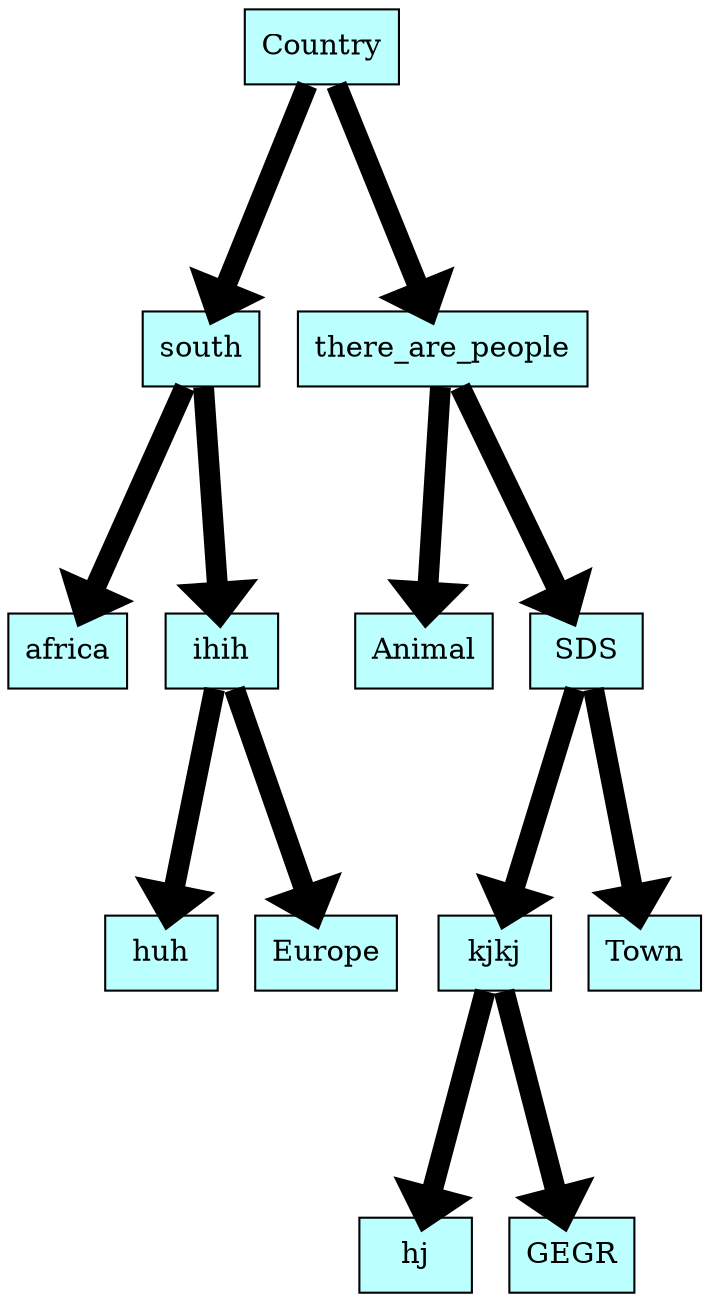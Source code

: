 digraph structs {    
rankdir = TB;        
graph [dpi = 200];   
ranksep = 1.5;       
edge[penwidth = 10]; 
cell0 [style = filled, color = black, fillcolor = paleturquoise1,
shape=record,label = " { <ptr> Country} " ];                         
cell1 [style = filled, color = black, fillcolor = paleturquoise1,
shape=record,label = " { <ptr> south} " ];                         
cell2 [style = filled, color = black, fillcolor = paleturquoise1,
shape=record,label = " { <ptr> africa} " ];                         
cell3 [style = filled, color = black, fillcolor = paleturquoise1,
shape=record,label = " { <ptr> ihih} " ];                         
cell4 [style = filled, color = black, fillcolor = paleturquoise1,
shape=record,label = " { <ptr> huh} " ];                         
cell5 [style = filled, color = black, fillcolor = paleturquoise1,
shape=record,label = " { <ptr> Europe} " ];                         
cell6 [style = filled, color = black, fillcolor = paleturquoise1,
shape=record,label = " { <ptr> there_are_people} " ];                         
cell7 [style = filled, color = black, fillcolor = paleturquoise1,
shape=record,label = " { <ptr> Animal} " ];                         
cell8 [style = filled, color = black, fillcolor = paleturquoise1,
shape=record,label = " { <ptr> SDS} " ];                         
cell9 [style = filled, color = black, fillcolor = paleturquoise1,
shape=record,label = " { <ptr> kjkj} " ];                         
cell10 [style = filled, color = black, fillcolor = paleturquoise1,
shape=record,label = " { <ptr> hj} " ];                         
cell11 [style = filled, color = black, fillcolor = paleturquoise1,
shape=record,label = " { <ptr> GEGR} " ];                         
cell12 [style = filled, color = black, fillcolor = paleturquoise1,
shape=record,label = " { <ptr> Town} " ];                         
cell0 -> cell1;
cell1 -> cell2;
cell1 -> cell3;
cell3 -> cell4;
cell3 -> cell5;
cell0 -> cell6;
cell6 -> cell7;
cell6 -> cell8;
cell8 -> cell9;
cell9 -> cell10;
cell9 -> cell11;
cell8 -> cell12;
}
